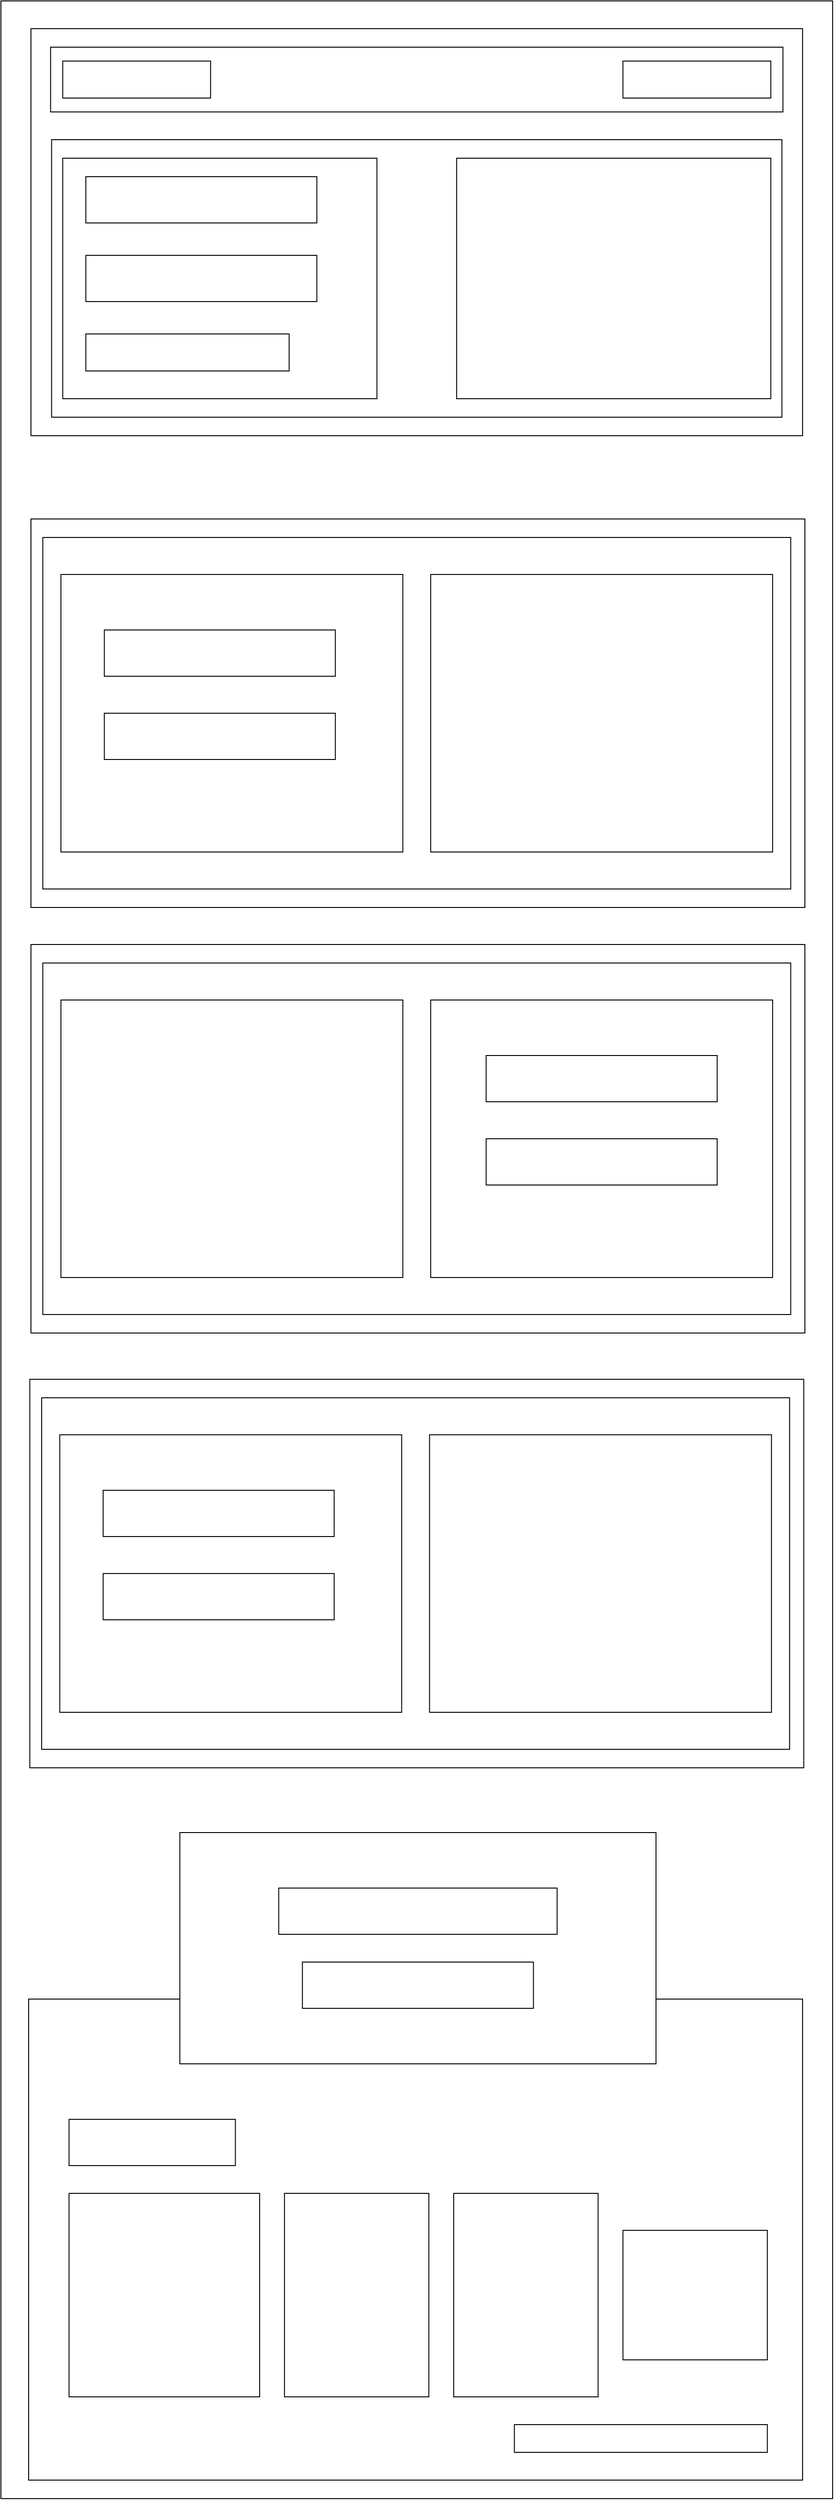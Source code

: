 <mxfile version="24.4.0" type="github">
  <diagram name="Page-1" id="Iq84fWNPrtKQmyQt2JiZ">
    <mxGraphModel dx="954" dy="606" grid="1" gridSize="10" guides="1" tooltips="1" connect="1" arrows="1" fold="1" page="1" pageScale="1" pageWidth="850" pageHeight="1100" math="0" shadow="0">
      <root>
        <mxCell id="0" />
        <mxCell id="1" parent="0" />
        <mxCell id="JvtbIx_WjhY9UZ5cS2aG-1" value="" style="rounded=0;whiteSpace=wrap;html=1;" parent="1" vertex="1">
          <mxGeometry x="375" y="90" width="900" height="2700" as="geometry" />
        </mxCell>
        <mxCell id="JvtbIx_WjhY9UZ5cS2aG-3" value="" style="rounded=0;whiteSpace=wrap;html=1;" parent="1" vertex="1">
          <mxGeometry x="407.5" y="120" width="835" height="440" as="geometry" />
        </mxCell>
        <mxCell id="JvtbIx_WjhY9UZ5cS2aG-5" value="" style="rounded=0;whiteSpace=wrap;html=1;" parent="1" vertex="1">
          <mxGeometry x="429.84" y="240" width="790.32" height="300" as="geometry" />
        </mxCell>
        <mxCell id="JvtbIx_WjhY9UZ5cS2aG-7" value="" style="rounded=0;whiteSpace=wrap;html=1;" parent="1" vertex="1">
          <mxGeometry x="868.13" y="260" width="340" height="260" as="geometry" />
        </mxCell>
        <mxCell id="oCNnzdYaPq4NdP22bzl6-1" value="" style="rounded=0;whiteSpace=wrap;html=1;" parent="1" vertex="1">
          <mxGeometry x="441.88" y="260" width="340" height="260" as="geometry" />
        </mxCell>
        <mxCell id="oCNnzdYaPq4NdP22bzl6-3" value="" style="rounded=0;whiteSpace=wrap;html=1;" parent="1" vertex="1">
          <mxGeometry x="466.88" y="280" width="250" height="50" as="geometry" />
        </mxCell>
        <mxCell id="oCNnzdYaPq4NdP22bzl6-4" value="" style="rounded=0;whiteSpace=wrap;html=1;" parent="1" vertex="1">
          <mxGeometry x="466.88" y="365" width="250" height="50" as="geometry" />
        </mxCell>
        <mxCell id="oCNnzdYaPq4NdP22bzl6-5" value="" style="rounded=0;whiteSpace=wrap;html=1;" parent="1" vertex="1">
          <mxGeometry x="466.88" y="450" width="220" height="40" as="geometry" />
        </mxCell>
        <mxCell id="oCNnzdYaPq4NdP22bzl6-7" value="" style="rounded=0;whiteSpace=wrap;html=1;" parent="1" vertex="1">
          <mxGeometry x="407.5" y="650" width="837.5" height="420" as="geometry" />
        </mxCell>
        <mxCell id="oCNnzdYaPq4NdP22bzl6-9" value="" style="rounded=0;whiteSpace=wrap;html=1;" parent="1" vertex="1">
          <mxGeometry x="428.75" y="140" width="792.5" height="70" as="geometry" />
        </mxCell>
        <mxCell id="oCNnzdYaPq4NdP22bzl6-13" value="" style="rounded=0;whiteSpace=wrap;html=1;" parent="1" vertex="1">
          <mxGeometry x="441.88" y="155" width="160" height="40" as="geometry" />
        </mxCell>
        <mxCell id="oCNnzdYaPq4NdP22bzl6-14" value="" style="rounded=0;whiteSpace=wrap;html=1;" parent="1" vertex="1">
          <mxGeometry x="1048.13" y="155" width="160" height="40" as="geometry" />
        </mxCell>
        <mxCell id="oCNnzdYaPq4NdP22bzl6-15" value="" style="rounded=0;whiteSpace=wrap;html=1;" parent="1" vertex="1">
          <mxGeometry x="420.32" y="670" width="809.37" height="380" as="geometry" />
        </mxCell>
        <mxCell id="oCNnzdYaPq4NdP22bzl6-16" value="" style="rounded=0;whiteSpace=wrap;html=1;" parent="1" vertex="1">
          <mxGeometry x="840.08" y="710" width="370" height="300" as="geometry" />
        </mxCell>
        <mxCell id="oCNnzdYaPq4NdP22bzl6-17" value="" style="rounded=0;whiteSpace=wrap;html=1;" parent="1" vertex="1">
          <mxGeometry x="439.92" y="710" width="370" height="300" as="geometry" />
        </mxCell>
        <mxCell id="oCNnzdYaPq4NdP22bzl6-18" value="" style="rounded=0;whiteSpace=wrap;html=1;" parent="1" vertex="1">
          <mxGeometry x="486.88" y="770" width="250" height="50" as="geometry" />
        </mxCell>
        <mxCell id="oCNnzdYaPq4NdP22bzl6-19" value="" style="rounded=0;whiteSpace=wrap;html=1;" parent="1" vertex="1">
          <mxGeometry x="486.88" y="860" width="250" height="50" as="geometry" />
        </mxCell>
        <mxCell id="oCNnzdYaPq4NdP22bzl6-20" value="" style="rounded=0;whiteSpace=wrap;html=1;" parent="1" vertex="1">
          <mxGeometry x="407.5" y="1110" width="837.5" height="420" as="geometry" />
        </mxCell>
        <mxCell id="oCNnzdYaPq4NdP22bzl6-21" value="" style="rounded=0;whiteSpace=wrap;html=1;" parent="1" vertex="1">
          <mxGeometry x="420.32" y="1130" width="809.37" height="380" as="geometry" />
        </mxCell>
        <mxCell id="oCNnzdYaPq4NdP22bzl6-22" value="" style="rounded=0;whiteSpace=wrap;html=1;" parent="1" vertex="1">
          <mxGeometry x="439.92" y="1170" width="370" height="300" as="geometry" />
        </mxCell>
        <mxCell id="oCNnzdYaPq4NdP22bzl6-23" value="" style="rounded=0;whiteSpace=wrap;html=1;" parent="1" vertex="1">
          <mxGeometry x="840.08" y="1170" width="370" height="300" as="geometry" />
        </mxCell>
        <mxCell id="oCNnzdYaPq4NdP22bzl6-24" value="" style="rounded=0;whiteSpace=wrap;html=1;" parent="1" vertex="1">
          <mxGeometry x="900.08" y="1230" width="250" height="50" as="geometry" />
        </mxCell>
        <mxCell id="oCNnzdYaPq4NdP22bzl6-25" value="" style="rounded=0;whiteSpace=wrap;html=1;" parent="1" vertex="1">
          <mxGeometry x="900.08" y="1320" width="250" height="50" as="geometry" />
        </mxCell>
        <mxCell id="oCNnzdYaPq4NdP22bzl6-26" value="" style="rounded=0;whiteSpace=wrap;html=1;" parent="1" vertex="1">
          <mxGeometry x="406.25" y="1580" width="837.5" height="420" as="geometry" />
        </mxCell>
        <mxCell id="oCNnzdYaPq4NdP22bzl6-27" value="" style="rounded=0;whiteSpace=wrap;html=1;" parent="1" vertex="1">
          <mxGeometry x="419.07" y="1600" width="809.37" height="380" as="geometry" />
        </mxCell>
        <mxCell id="oCNnzdYaPq4NdP22bzl6-28" value="" style="rounded=0;whiteSpace=wrap;html=1;" parent="1" vertex="1">
          <mxGeometry x="438.67" y="1640" width="370" height="300" as="geometry" />
        </mxCell>
        <mxCell id="oCNnzdYaPq4NdP22bzl6-29" value="" style="rounded=0;whiteSpace=wrap;html=1;" parent="1" vertex="1">
          <mxGeometry x="838.83" y="1640" width="370" height="300" as="geometry" />
        </mxCell>
        <mxCell id="oCNnzdYaPq4NdP22bzl6-30" value="" style="rounded=0;whiteSpace=wrap;html=1;" parent="1" vertex="1">
          <mxGeometry x="485.63" y="1700" width="250" height="50" as="geometry" />
        </mxCell>
        <mxCell id="oCNnzdYaPq4NdP22bzl6-31" value="" style="rounded=0;whiteSpace=wrap;html=1;" parent="1" vertex="1">
          <mxGeometry x="485.63" y="1790" width="250" height="50" as="geometry" />
        </mxCell>
        <mxCell id="agpOZs2yAOwrJkI-puKO-2" value="" style="rounded=0;whiteSpace=wrap;html=1;" parent="1" vertex="1">
          <mxGeometry x="405" y="2250" width="837.5" height="520" as="geometry" />
        </mxCell>
        <mxCell id="agpOZs2yAOwrJkI-puKO-3" value="" style="rounded=0;whiteSpace=wrap;html=1;" parent="1" vertex="1">
          <mxGeometry x="568.63" y="2070" width="515.24" height="250" as="geometry" />
        </mxCell>
        <mxCell id="agpOZs2yAOwrJkI-puKO-4" value="" style="rounded=0;whiteSpace=wrap;html=1;" parent="1" vertex="1">
          <mxGeometry x="675.62" y="2130" width="301.25" height="50" as="geometry" />
        </mxCell>
        <mxCell id="agpOZs2yAOwrJkI-puKO-5" value="" style="rounded=0;whiteSpace=wrap;html=1;" parent="1" vertex="1">
          <mxGeometry x="701.25" y="2210" width="250" height="50" as="geometry" />
        </mxCell>
        <mxCell id="uZmmG-meBNL2VsyJWwVD-1" value="" style="rounded=0;whiteSpace=wrap;html=1;" parent="1" vertex="1">
          <mxGeometry x="448.71" y="2380" width="180" height="50" as="geometry" />
        </mxCell>
        <mxCell id="uZmmG-meBNL2VsyJWwVD-2" value="" style="rounded=0;whiteSpace=wrap;html=1;" parent="1" vertex="1">
          <mxGeometry x="448.71" y="2460" width="206.25" height="220" as="geometry" />
        </mxCell>
        <mxCell id="uZmmG-meBNL2VsyJWwVD-3" value="" style="rounded=0;whiteSpace=wrap;html=1;" parent="1" vertex="1">
          <mxGeometry x="681.84" y="2460" width="156.25" height="220" as="geometry" />
        </mxCell>
        <mxCell id="uZmmG-meBNL2VsyJWwVD-5" value="" style="rounded=0;whiteSpace=wrap;html=1;" parent="1" vertex="1">
          <mxGeometry x="930.63" y="2710" width="273.75" height="30" as="geometry" />
        </mxCell>
        <mxCell id="VvrQqbfgA3EZlhgctbnx-1" value="" style="rounded=0;whiteSpace=wrap;html=1;" vertex="1" parent="1">
          <mxGeometry x="864.96" y="2460" width="156.25" height="220" as="geometry" />
        </mxCell>
        <mxCell id="VvrQqbfgA3EZlhgctbnx-2" value="" style="rounded=0;whiteSpace=wrap;html=1;" vertex="1" parent="1">
          <mxGeometry x="1048.13" y="2500" width="156.25" height="140" as="geometry" />
        </mxCell>
      </root>
    </mxGraphModel>
  </diagram>
</mxfile>
